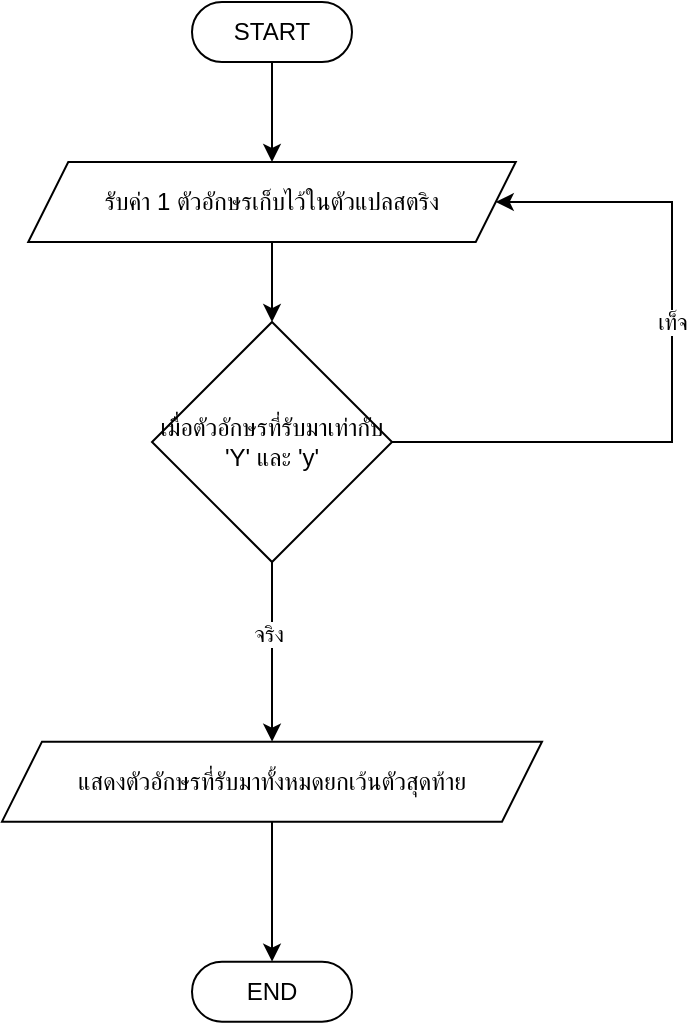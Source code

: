 <mxfile version="25.0.2">
  <diagram name="Page-1" id="nk33O3myFzExoFOTdXr2">
    <mxGraphModel dx="928" dy="553" grid="1" gridSize="10" guides="1" tooltips="1" connect="1" arrows="1" fold="1" page="1" pageScale="1" pageWidth="850" pageHeight="1100" math="0" shadow="0">
      <root>
        <mxCell id="0" />
        <mxCell id="1" parent="0" />
        <mxCell id="iV0AgI1jjQmm0RTRlnqI-1" style="edgeStyle=orthogonalEdgeStyle;rounded=0;orthogonalLoop=1;jettySize=auto;html=1;" edge="1" parent="1" source="UBjv-P3hsI7ne-E2DAJY-2" target="iV0AgI1jjQmm0RTRlnqI-2">
          <mxGeometry relative="1" as="geometry">
            <mxPoint x="400" y="120" as="targetPoint" />
          </mxGeometry>
        </mxCell>
        <mxCell id="UBjv-P3hsI7ne-E2DAJY-2" value="START" style="rounded=1;whiteSpace=wrap;html=1;arcSize=50;" parent="1" vertex="1">
          <mxGeometry x="360" y="40" width="80" height="30" as="geometry" />
        </mxCell>
        <mxCell id="UBjv-P3hsI7ne-E2DAJY-3" value="END" style="rounded=1;whiteSpace=wrap;html=1;arcSize=50;" parent="1" vertex="1">
          <mxGeometry x="360" y="519.83" width="80" height="30" as="geometry" />
        </mxCell>
        <mxCell id="iV0AgI1jjQmm0RTRlnqI-10" value="" style="edgeStyle=orthogonalEdgeStyle;rounded=0;orthogonalLoop=1;jettySize=auto;html=1;" edge="1" parent="1" source="iV0AgI1jjQmm0RTRlnqI-2" target="iV0AgI1jjQmm0RTRlnqI-9">
          <mxGeometry relative="1" as="geometry" />
        </mxCell>
        <mxCell id="iV0AgI1jjQmm0RTRlnqI-2" value="รับค่า 1 ตัวอักษรเก็บไว้ในตัวแปลสตริง" style="shape=parallelogram;perimeter=parallelogramPerimeter;whiteSpace=wrap;html=1;fixedSize=1;" vertex="1" parent="1">
          <mxGeometry x="278.13" y="120" width="243.75" height="40" as="geometry" />
        </mxCell>
        <mxCell id="iV0AgI1jjQmm0RTRlnqI-8" value="" style="edgeStyle=orthogonalEdgeStyle;rounded=0;orthogonalLoop=1;jettySize=auto;html=1;" edge="1" parent="1" source="iV0AgI1jjQmm0RTRlnqI-7" target="UBjv-P3hsI7ne-E2DAJY-3">
          <mxGeometry relative="1" as="geometry" />
        </mxCell>
        <mxCell id="iV0AgI1jjQmm0RTRlnqI-7" value="แสดงตัวอักษรที่รับมาทั้งหมดยกเว้นตัวสุดท้าย" style="shape=parallelogram;perimeter=parallelogramPerimeter;whiteSpace=wrap;html=1;fixedSize=1;" vertex="1" parent="1">
          <mxGeometry x="265" y="409.83" width="270" height="40" as="geometry" />
        </mxCell>
        <mxCell id="iV0AgI1jjQmm0RTRlnqI-11" style="edgeStyle=orthogonalEdgeStyle;rounded=0;orthogonalLoop=1;jettySize=auto;html=1;entryX=1;entryY=0.5;entryDx=0;entryDy=0;" edge="1" parent="1" source="iV0AgI1jjQmm0RTRlnqI-9" target="iV0AgI1jjQmm0RTRlnqI-2">
          <mxGeometry relative="1" as="geometry">
            <Array as="points">
              <mxPoint x="600" y="260" />
              <mxPoint x="600" y="140" />
            </Array>
          </mxGeometry>
        </mxCell>
        <mxCell id="iV0AgI1jjQmm0RTRlnqI-14" value="เท็จ" style="edgeLabel;html=1;align=center;verticalAlign=middle;resizable=0;points=[];" vertex="1" connectable="0" parent="iV0AgI1jjQmm0RTRlnqI-11">
          <mxGeometry x="-0.645" relative="1" as="geometry">
            <mxPoint x="78" y="-60" as="offset" />
          </mxGeometry>
        </mxCell>
        <mxCell id="iV0AgI1jjQmm0RTRlnqI-12" value="" style="edgeStyle=orthogonalEdgeStyle;rounded=0;orthogonalLoop=1;jettySize=auto;html=1;" edge="1" parent="1" source="iV0AgI1jjQmm0RTRlnqI-9" target="iV0AgI1jjQmm0RTRlnqI-7">
          <mxGeometry relative="1" as="geometry" />
        </mxCell>
        <mxCell id="iV0AgI1jjQmm0RTRlnqI-13" value="จริง" style="edgeLabel;html=1;align=center;verticalAlign=middle;resizable=0;points=[];" vertex="1" connectable="0" parent="iV0AgI1jjQmm0RTRlnqI-12">
          <mxGeometry x="-0.203" y="-2" relative="1" as="geometry">
            <mxPoint as="offset" />
          </mxGeometry>
        </mxCell>
        <mxCell id="iV0AgI1jjQmm0RTRlnqI-9" value="เมื่อตัวอักษรที่รับมาเท่ากับ &#39;Y&#39; และ &#39;y&#39;" style="rhombus;whiteSpace=wrap;html=1;" vertex="1" parent="1">
          <mxGeometry x="340.01" y="200" width="120" height="120" as="geometry" />
        </mxCell>
      </root>
    </mxGraphModel>
  </diagram>
</mxfile>
